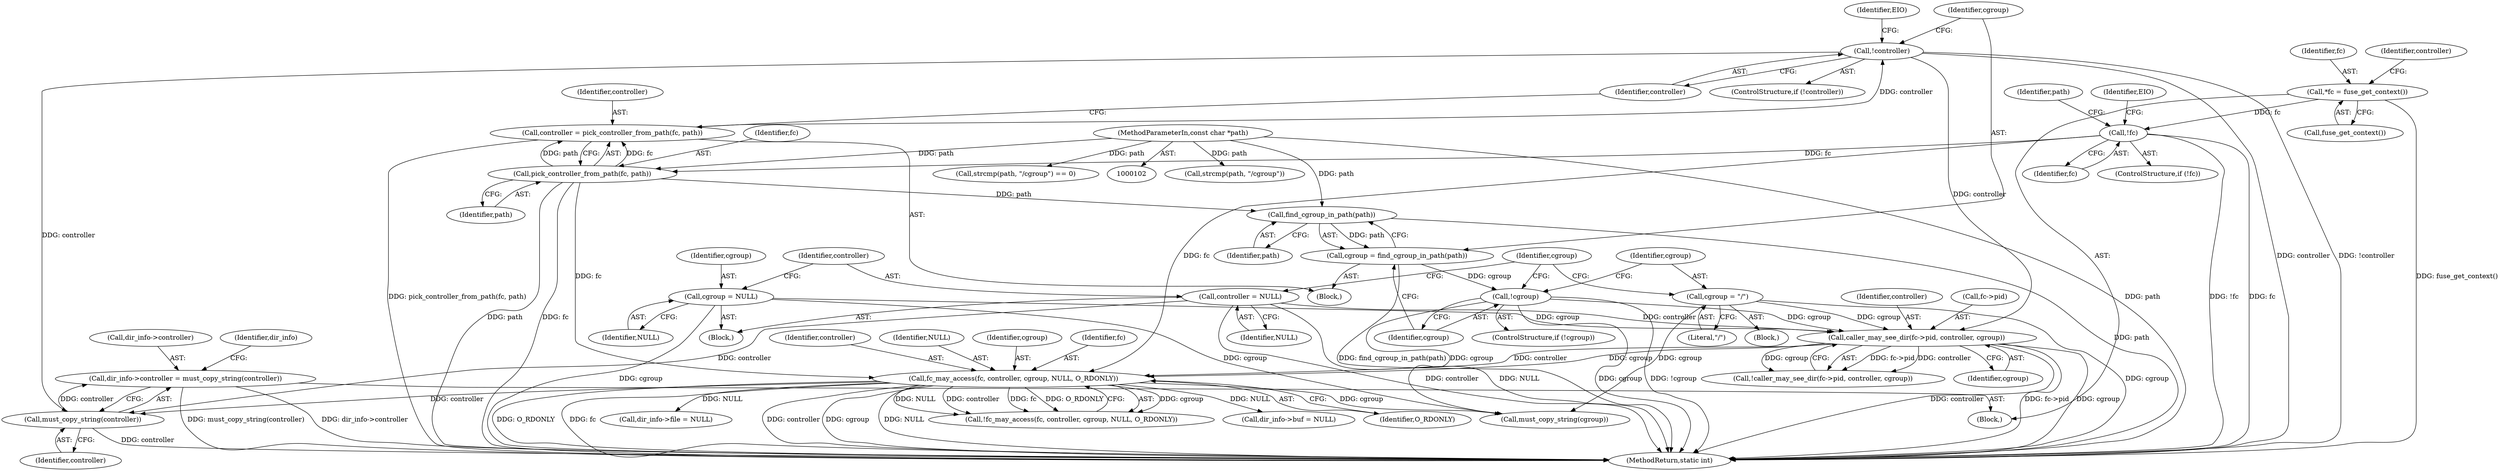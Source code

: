 digraph "0_lxcfs_a8b6c3e0537e90fba3c55910fd1b7229d54a60a7_3@API" {
"1000196" [label="(Call,dir_info->controller = must_copy_string(controller))"];
"1000200" [label="(Call,must_copy_string(controller))"];
"1000143" [label="(Call,!controller)"];
"1000137" [label="(Call,controller = pick_controller_from_path(fc, path))"];
"1000139" [label="(Call,pick_controller_from_path(fc, path))"];
"1000117" [label="(Call,!fc)"];
"1000107" [label="(Call,*fc = fuse_get_context())"];
"1000103" [label="(MethodParameterIn,const char *path)"];
"1000132" [label="(Call,controller = NULL)"];
"1000175" [label="(Call,fc_may_access(fc, controller, cgroup, NULL, O_RDONLY))"];
"1000164" [label="(Call,caller_may_see_dir(fc->pid, controller, cgroup))"];
"1000129" [label="(Call,cgroup = NULL)"];
"1000156" [label="(Call,cgroup = \"/\")"];
"1000153" [label="(Call,!cgroup)"];
"1000148" [label="(Call,cgroup = find_cgroup_in_path(path))"];
"1000150" [label="(Call,find_cgroup_in_path(path))"];
"1000108" [label="(Identifier,fc)"];
"1000116" [label="(ControlStructure,if (!fc))"];
"1000206" [label="(Call,must_copy_string(cgroup))"];
"1000130" [label="(Identifier,cgroup)"];
"1000142" [label="(ControlStructure,if (!controller))"];
"1000109" [label="(Call,fuse_get_context())"];
"1000117" [label="(Call,!fc)"];
"1000125" [label="(Identifier,path)"];
"1000138" [label="(Identifier,controller)"];
"1000204" [label="(Identifier,dir_info)"];
"1000179" [label="(Identifier,NULL)"];
"1000163" [label="(Call,!caller_may_see_dir(fc->pid, controller, cgroup))"];
"1000151" [label="(Identifier,path)"];
"1000237" [label="(MethodReturn,static int)"];
"1000197" [label="(Call,dir_info->controller)"];
"1000114" [label="(Identifier,controller)"];
"1000136" [label="(Block,)"];
"1000157" [label="(Identifier,cgroup)"];
"1000144" [label="(Identifier,controller)"];
"1000180" [label="(Identifier,O_RDONLY)"];
"1000196" [label="(Call,dir_info->controller = must_copy_string(controller))"];
"1000174" [label="(Call,!fc_may_access(fc, controller, cgroup, NULL, O_RDONLY))"];
"1000124" [label="(Call,strcmp(path, \"/cgroup\"))"];
"1000133" [label="(Identifier,controller)"];
"1000118" [label="(Identifier,fc)"];
"1000141" [label="(Identifier,path)"];
"1000178" [label="(Identifier,cgroup)"];
"1000213" [label="(Call,dir_info->buf = NULL)"];
"1000123" [label="(Call,strcmp(path, \"/cgroup\") == 0)"];
"1000129" [label="(Call,cgroup = NULL)"];
"1000147" [label="(Identifier,EIO)"];
"1000137" [label="(Call,controller = pick_controller_from_path(fc, path))"];
"1000176" [label="(Identifier,fc)"];
"1000168" [label="(Identifier,controller)"];
"1000150" [label="(Call,find_cgroup_in_path(path))"];
"1000156" [label="(Call,cgroup = \"/\")"];
"1000131" [label="(Identifier,NULL)"];
"1000152" [label="(ControlStructure,if (!cgroup))"];
"1000200" [label="(Call,must_copy_string(controller))"];
"1000128" [label="(Block,)"];
"1000165" [label="(Call,fc->pid)"];
"1000149" [label="(Identifier,cgroup)"];
"1000175" [label="(Call,fc_may_access(fc, controller, cgroup, NULL, O_RDONLY))"];
"1000158" [label="(Literal,\"/\")"];
"1000218" [label="(Call,dir_info->file = NULL)"];
"1000107" [label="(Call,*fc = fuse_get_context())"];
"1000201" [label="(Identifier,controller)"];
"1000134" [label="(Identifier,NULL)"];
"1000177" [label="(Identifier,controller)"];
"1000121" [label="(Identifier,EIO)"];
"1000139" [label="(Call,pick_controller_from_path(fc, path))"];
"1000169" [label="(Identifier,cgroup)"];
"1000164" [label="(Call,caller_may_see_dir(fc->pid, controller, cgroup))"];
"1000143" [label="(Call,!controller)"];
"1000103" [label="(MethodParameterIn,const char *path)"];
"1000160" [label="(Identifier,cgroup)"];
"1000155" [label="(Block,)"];
"1000154" [label="(Identifier,cgroup)"];
"1000148" [label="(Call,cgroup = find_cgroup_in_path(path))"];
"1000132" [label="(Call,controller = NULL)"];
"1000153" [label="(Call,!cgroup)"];
"1000105" [label="(Block,)"];
"1000140" [label="(Identifier,fc)"];
"1000196" -> "1000105"  [label="AST: "];
"1000196" -> "1000200"  [label="CFG: "];
"1000197" -> "1000196"  [label="AST: "];
"1000200" -> "1000196"  [label="AST: "];
"1000204" -> "1000196"  [label="CFG: "];
"1000196" -> "1000237"  [label="DDG: must_copy_string(controller)"];
"1000196" -> "1000237"  [label="DDG: dir_info->controller"];
"1000200" -> "1000196"  [label="DDG: controller"];
"1000200" -> "1000201"  [label="CFG: "];
"1000201" -> "1000200"  [label="AST: "];
"1000200" -> "1000237"  [label="DDG: controller"];
"1000143" -> "1000200"  [label="DDG: controller"];
"1000132" -> "1000200"  [label="DDG: controller"];
"1000175" -> "1000200"  [label="DDG: controller"];
"1000143" -> "1000142"  [label="AST: "];
"1000143" -> "1000144"  [label="CFG: "];
"1000144" -> "1000143"  [label="AST: "];
"1000147" -> "1000143"  [label="CFG: "];
"1000149" -> "1000143"  [label="CFG: "];
"1000143" -> "1000237"  [label="DDG: controller"];
"1000143" -> "1000237"  [label="DDG: !controller"];
"1000137" -> "1000143"  [label="DDG: controller"];
"1000143" -> "1000164"  [label="DDG: controller"];
"1000137" -> "1000136"  [label="AST: "];
"1000137" -> "1000139"  [label="CFG: "];
"1000138" -> "1000137"  [label="AST: "];
"1000139" -> "1000137"  [label="AST: "];
"1000144" -> "1000137"  [label="CFG: "];
"1000137" -> "1000237"  [label="DDG: pick_controller_from_path(fc, path)"];
"1000139" -> "1000137"  [label="DDG: fc"];
"1000139" -> "1000137"  [label="DDG: path"];
"1000139" -> "1000141"  [label="CFG: "];
"1000140" -> "1000139"  [label="AST: "];
"1000141" -> "1000139"  [label="AST: "];
"1000139" -> "1000237"  [label="DDG: path"];
"1000139" -> "1000237"  [label="DDG: fc"];
"1000117" -> "1000139"  [label="DDG: fc"];
"1000103" -> "1000139"  [label="DDG: path"];
"1000139" -> "1000150"  [label="DDG: path"];
"1000139" -> "1000175"  [label="DDG: fc"];
"1000117" -> "1000116"  [label="AST: "];
"1000117" -> "1000118"  [label="CFG: "];
"1000118" -> "1000117"  [label="AST: "];
"1000121" -> "1000117"  [label="CFG: "];
"1000125" -> "1000117"  [label="CFG: "];
"1000117" -> "1000237"  [label="DDG: fc"];
"1000117" -> "1000237"  [label="DDG: !fc"];
"1000107" -> "1000117"  [label="DDG: fc"];
"1000117" -> "1000175"  [label="DDG: fc"];
"1000107" -> "1000105"  [label="AST: "];
"1000107" -> "1000109"  [label="CFG: "];
"1000108" -> "1000107"  [label="AST: "];
"1000109" -> "1000107"  [label="AST: "];
"1000114" -> "1000107"  [label="CFG: "];
"1000107" -> "1000237"  [label="DDG: fuse_get_context()"];
"1000103" -> "1000102"  [label="AST: "];
"1000103" -> "1000237"  [label="DDG: path"];
"1000103" -> "1000123"  [label="DDG: path"];
"1000103" -> "1000124"  [label="DDG: path"];
"1000103" -> "1000150"  [label="DDG: path"];
"1000132" -> "1000128"  [label="AST: "];
"1000132" -> "1000134"  [label="CFG: "];
"1000133" -> "1000132"  [label="AST: "];
"1000134" -> "1000132"  [label="AST: "];
"1000160" -> "1000132"  [label="CFG: "];
"1000132" -> "1000237"  [label="DDG: controller"];
"1000132" -> "1000237"  [label="DDG: NULL"];
"1000132" -> "1000164"  [label="DDG: controller"];
"1000175" -> "1000174"  [label="AST: "];
"1000175" -> "1000180"  [label="CFG: "];
"1000176" -> "1000175"  [label="AST: "];
"1000177" -> "1000175"  [label="AST: "];
"1000178" -> "1000175"  [label="AST: "];
"1000179" -> "1000175"  [label="AST: "];
"1000180" -> "1000175"  [label="AST: "];
"1000174" -> "1000175"  [label="CFG: "];
"1000175" -> "1000237"  [label="DDG: cgroup"];
"1000175" -> "1000237"  [label="DDG: NULL"];
"1000175" -> "1000237"  [label="DDG: O_RDONLY"];
"1000175" -> "1000237"  [label="DDG: fc"];
"1000175" -> "1000237"  [label="DDG: controller"];
"1000175" -> "1000174"  [label="DDG: cgroup"];
"1000175" -> "1000174"  [label="DDG: NULL"];
"1000175" -> "1000174"  [label="DDG: controller"];
"1000175" -> "1000174"  [label="DDG: fc"];
"1000175" -> "1000174"  [label="DDG: O_RDONLY"];
"1000164" -> "1000175"  [label="DDG: controller"];
"1000164" -> "1000175"  [label="DDG: cgroup"];
"1000175" -> "1000206"  [label="DDG: cgroup"];
"1000175" -> "1000213"  [label="DDG: NULL"];
"1000175" -> "1000218"  [label="DDG: NULL"];
"1000164" -> "1000163"  [label="AST: "];
"1000164" -> "1000169"  [label="CFG: "];
"1000165" -> "1000164"  [label="AST: "];
"1000168" -> "1000164"  [label="AST: "];
"1000169" -> "1000164"  [label="AST: "];
"1000163" -> "1000164"  [label="CFG: "];
"1000164" -> "1000237"  [label="DDG: cgroup"];
"1000164" -> "1000237"  [label="DDG: controller"];
"1000164" -> "1000237"  [label="DDG: fc->pid"];
"1000164" -> "1000163"  [label="DDG: fc->pid"];
"1000164" -> "1000163"  [label="DDG: controller"];
"1000164" -> "1000163"  [label="DDG: cgroup"];
"1000129" -> "1000164"  [label="DDG: cgroup"];
"1000156" -> "1000164"  [label="DDG: cgroup"];
"1000153" -> "1000164"  [label="DDG: cgroup"];
"1000129" -> "1000128"  [label="AST: "];
"1000129" -> "1000131"  [label="CFG: "];
"1000130" -> "1000129"  [label="AST: "];
"1000131" -> "1000129"  [label="AST: "];
"1000133" -> "1000129"  [label="CFG: "];
"1000129" -> "1000237"  [label="DDG: cgroup"];
"1000129" -> "1000206"  [label="DDG: cgroup"];
"1000156" -> "1000155"  [label="AST: "];
"1000156" -> "1000158"  [label="CFG: "];
"1000157" -> "1000156"  [label="AST: "];
"1000158" -> "1000156"  [label="AST: "];
"1000160" -> "1000156"  [label="CFG: "];
"1000156" -> "1000237"  [label="DDG: cgroup"];
"1000156" -> "1000206"  [label="DDG: cgroup"];
"1000153" -> "1000152"  [label="AST: "];
"1000153" -> "1000154"  [label="CFG: "];
"1000154" -> "1000153"  [label="AST: "];
"1000157" -> "1000153"  [label="CFG: "];
"1000160" -> "1000153"  [label="CFG: "];
"1000153" -> "1000237"  [label="DDG: !cgroup"];
"1000153" -> "1000237"  [label="DDG: cgroup"];
"1000148" -> "1000153"  [label="DDG: cgroup"];
"1000153" -> "1000206"  [label="DDG: cgroup"];
"1000148" -> "1000136"  [label="AST: "];
"1000148" -> "1000150"  [label="CFG: "];
"1000149" -> "1000148"  [label="AST: "];
"1000150" -> "1000148"  [label="AST: "];
"1000154" -> "1000148"  [label="CFG: "];
"1000148" -> "1000237"  [label="DDG: find_cgroup_in_path(path)"];
"1000150" -> "1000148"  [label="DDG: path"];
"1000150" -> "1000151"  [label="CFG: "];
"1000151" -> "1000150"  [label="AST: "];
"1000150" -> "1000237"  [label="DDG: path"];
}

